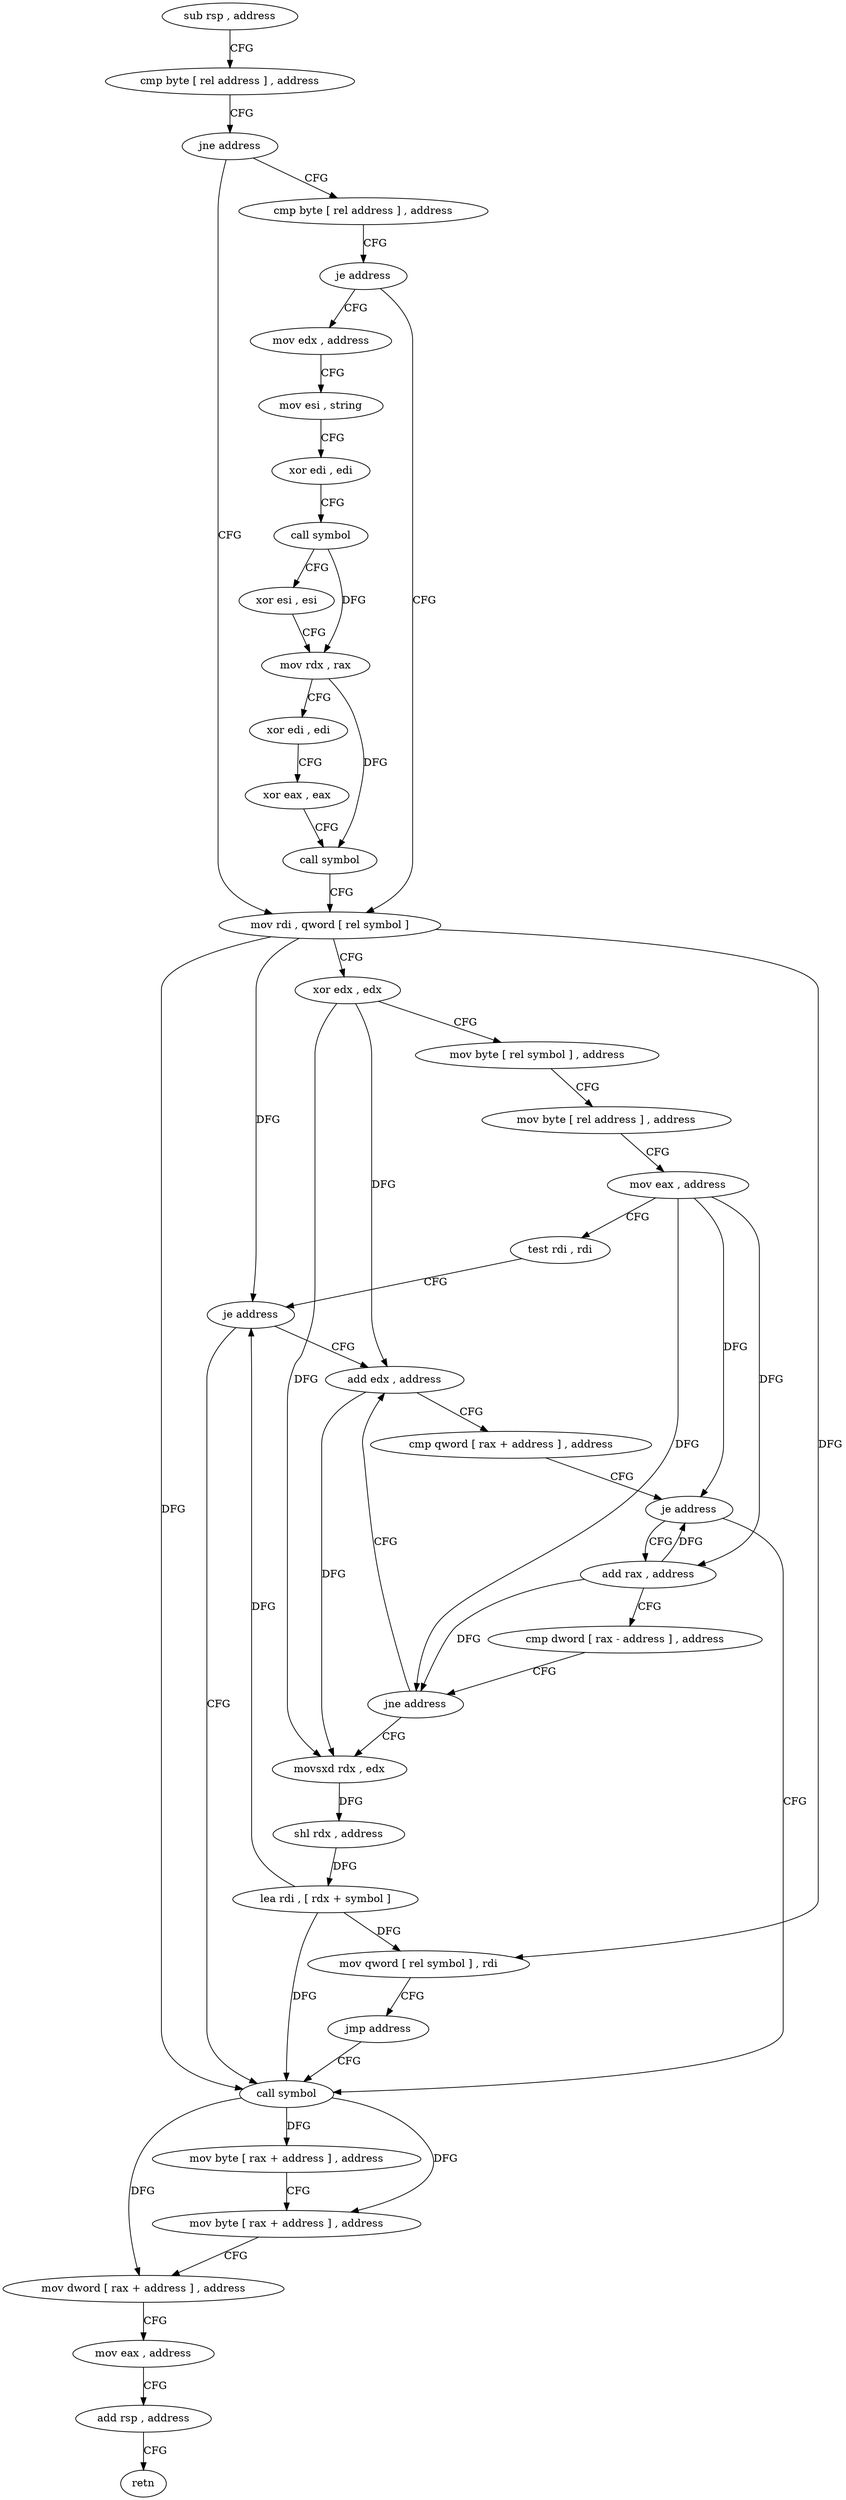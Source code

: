 digraph "func" {
"4273248" [label = "sub rsp , address" ]
"4273252" [label = "cmp byte [ rel address ] , address" ]
"4273259" [label = "jne address" ]
"4273301" [label = "mov rdi , qword [ rel symbol ]" ]
"4273261" [label = "cmp byte [ rel address ] , address" ]
"4273308" [label = "xor edx , edx" ]
"4273310" [label = "mov byte [ rel symbol ] , address" ]
"4273317" [label = "mov byte [ rel address ] , address" ]
"4273324" [label = "mov eax , address" ]
"4273329" [label = "test rdi , rdi" ]
"4273332" [label = "je address" ]
"4273368" [label = "add edx , address" ]
"4273334" [label = "call symbol" ]
"4273268" [label = "je address" ]
"4273270" [label = "mov edx , address" ]
"4273371" [label = "cmp qword [ rax + address ] , address" ]
"4273376" [label = "je address" ]
"4273378" [label = "add rax , address" ]
"4273339" [label = "mov byte [ rax + address ] , address" ]
"4273343" [label = "mov byte [ rax + address ] , address" ]
"4273347" [label = "mov dword [ rax + address ] , address" ]
"4273354" [label = "mov eax , address" ]
"4273359" [label = "add rsp , address" ]
"4273363" [label = "retn" ]
"4273275" [label = "mov esi , string" ]
"4273280" [label = "xor edi , edi" ]
"4273282" [label = "call symbol" ]
"4273287" [label = "xor esi , esi" ]
"4273289" [label = "mov rdx , rax" ]
"4273292" [label = "xor edi , edi" ]
"4273294" [label = "xor eax , eax" ]
"4273296" [label = "call symbol" ]
"4273382" [label = "cmp dword [ rax - address ] , address" ]
"4273386" [label = "jne address" ]
"4273388" [label = "movsxd rdx , edx" ]
"4273391" [label = "shl rdx , address" ]
"4273395" [label = "lea rdi , [ rdx + symbol ]" ]
"4273402" [label = "mov qword [ rel symbol ] , rdi" ]
"4273409" [label = "jmp address" ]
"4273248" -> "4273252" [ label = "CFG" ]
"4273252" -> "4273259" [ label = "CFG" ]
"4273259" -> "4273301" [ label = "CFG" ]
"4273259" -> "4273261" [ label = "CFG" ]
"4273301" -> "4273308" [ label = "CFG" ]
"4273301" -> "4273332" [ label = "DFG" ]
"4273301" -> "4273334" [ label = "DFG" ]
"4273301" -> "4273402" [ label = "DFG" ]
"4273261" -> "4273268" [ label = "CFG" ]
"4273308" -> "4273310" [ label = "CFG" ]
"4273308" -> "4273368" [ label = "DFG" ]
"4273308" -> "4273388" [ label = "DFG" ]
"4273310" -> "4273317" [ label = "CFG" ]
"4273317" -> "4273324" [ label = "CFG" ]
"4273324" -> "4273329" [ label = "CFG" ]
"4273324" -> "4273376" [ label = "DFG" ]
"4273324" -> "4273378" [ label = "DFG" ]
"4273324" -> "4273386" [ label = "DFG" ]
"4273329" -> "4273332" [ label = "CFG" ]
"4273332" -> "4273368" [ label = "CFG" ]
"4273332" -> "4273334" [ label = "CFG" ]
"4273368" -> "4273371" [ label = "CFG" ]
"4273368" -> "4273388" [ label = "DFG" ]
"4273334" -> "4273339" [ label = "DFG" ]
"4273334" -> "4273343" [ label = "DFG" ]
"4273334" -> "4273347" [ label = "DFG" ]
"4273268" -> "4273301" [ label = "CFG" ]
"4273268" -> "4273270" [ label = "CFG" ]
"4273270" -> "4273275" [ label = "CFG" ]
"4273371" -> "4273376" [ label = "CFG" ]
"4273376" -> "4273334" [ label = "CFG" ]
"4273376" -> "4273378" [ label = "CFG" ]
"4273378" -> "4273382" [ label = "CFG" ]
"4273378" -> "4273376" [ label = "DFG" ]
"4273378" -> "4273386" [ label = "DFG" ]
"4273339" -> "4273343" [ label = "CFG" ]
"4273343" -> "4273347" [ label = "CFG" ]
"4273347" -> "4273354" [ label = "CFG" ]
"4273354" -> "4273359" [ label = "CFG" ]
"4273359" -> "4273363" [ label = "CFG" ]
"4273275" -> "4273280" [ label = "CFG" ]
"4273280" -> "4273282" [ label = "CFG" ]
"4273282" -> "4273287" [ label = "CFG" ]
"4273282" -> "4273289" [ label = "DFG" ]
"4273287" -> "4273289" [ label = "CFG" ]
"4273289" -> "4273292" [ label = "CFG" ]
"4273289" -> "4273296" [ label = "DFG" ]
"4273292" -> "4273294" [ label = "CFG" ]
"4273294" -> "4273296" [ label = "CFG" ]
"4273296" -> "4273301" [ label = "CFG" ]
"4273382" -> "4273386" [ label = "CFG" ]
"4273386" -> "4273368" [ label = "CFG" ]
"4273386" -> "4273388" [ label = "CFG" ]
"4273388" -> "4273391" [ label = "DFG" ]
"4273391" -> "4273395" [ label = "DFG" ]
"4273395" -> "4273402" [ label = "DFG" ]
"4273395" -> "4273332" [ label = "DFG" ]
"4273395" -> "4273334" [ label = "DFG" ]
"4273402" -> "4273409" [ label = "CFG" ]
"4273409" -> "4273334" [ label = "CFG" ]
}
